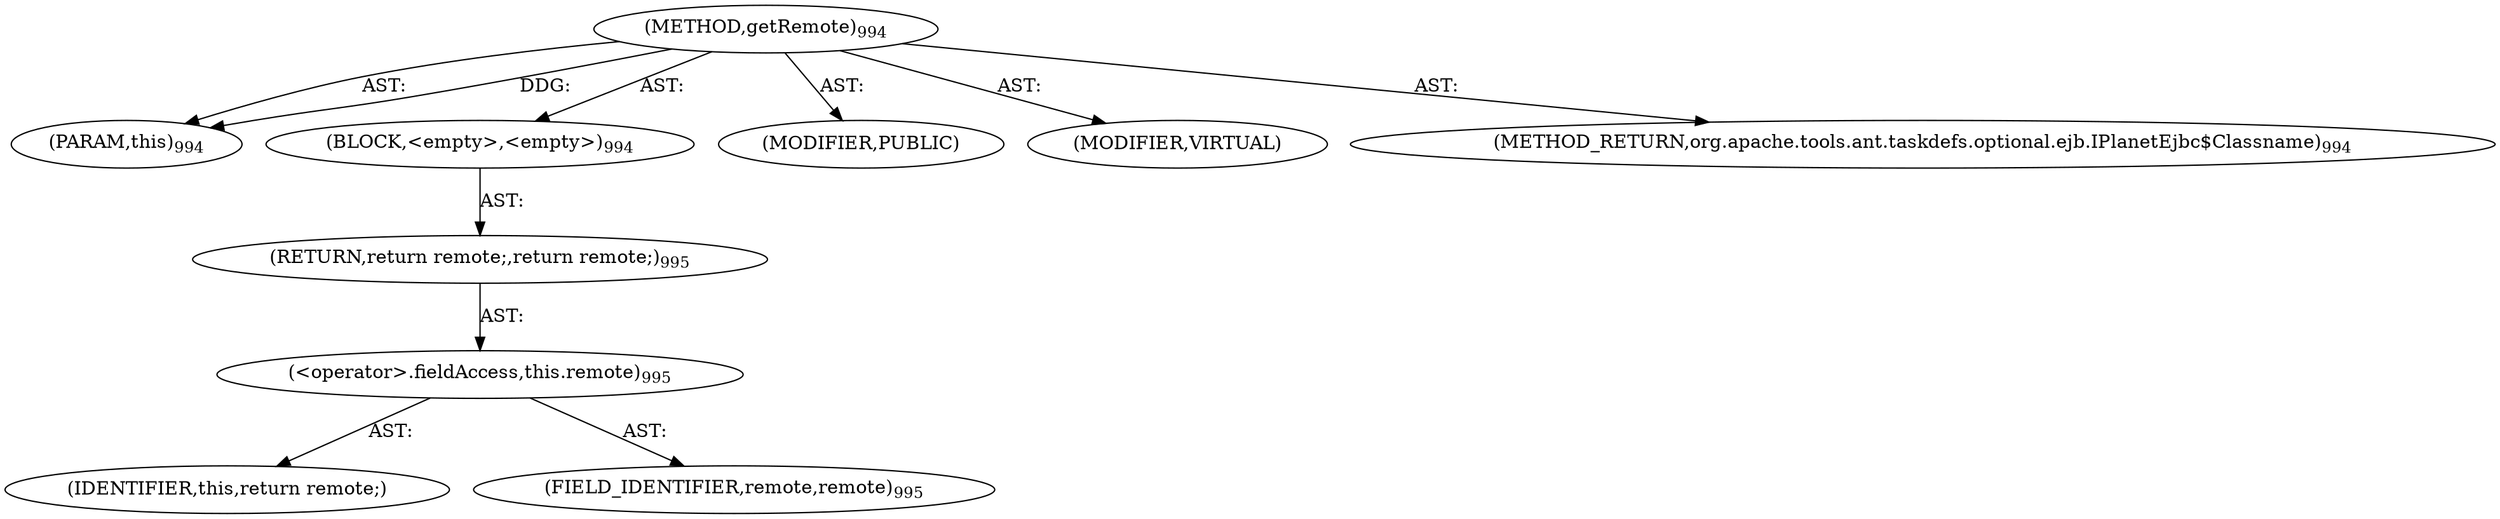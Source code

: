 digraph "getRemote" {  
"111669149730" [label = <(METHOD,getRemote)<SUB>994</SUB>> ]
"115964117075" [label = <(PARAM,this)<SUB>994</SUB>> ]
"25769803908" [label = <(BLOCK,&lt;empty&gt;,&lt;empty&gt;)<SUB>994</SUB>> ]
"146028888086" [label = <(RETURN,return remote;,return remote;)<SUB>995</SUB>> ]
"30064771688" [label = <(&lt;operator&gt;.fieldAccess,this.remote)<SUB>995</SUB>> ]
"68719477231" [label = <(IDENTIFIER,this,return remote;)> ]
"55834575018" [label = <(FIELD_IDENTIFIER,remote,remote)<SUB>995</SUB>> ]
"133143986282" [label = <(MODIFIER,PUBLIC)> ]
"133143986283" [label = <(MODIFIER,VIRTUAL)> ]
"128849018914" [label = <(METHOD_RETURN,org.apache.tools.ant.taskdefs.optional.ejb.IPlanetEjbc$Classname)<SUB>994</SUB>> ]
  "111669149730" -> "115964117075"  [ label = "AST: "] 
  "111669149730" -> "25769803908"  [ label = "AST: "] 
  "111669149730" -> "133143986282"  [ label = "AST: "] 
  "111669149730" -> "133143986283"  [ label = "AST: "] 
  "111669149730" -> "128849018914"  [ label = "AST: "] 
  "25769803908" -> "146028888086"  [ label = "AST: "] 
  "146028888086" -> "30064771688"  [ label = "AST: "] 
  "30064771688" -> "68719477231"  [ label = "AST: "] 
  "30064771688" -> "55834575018"  [ label = "AST: "] 
  "111669149730" -> "115964117075"  [ label = "DDG: "] 
}
